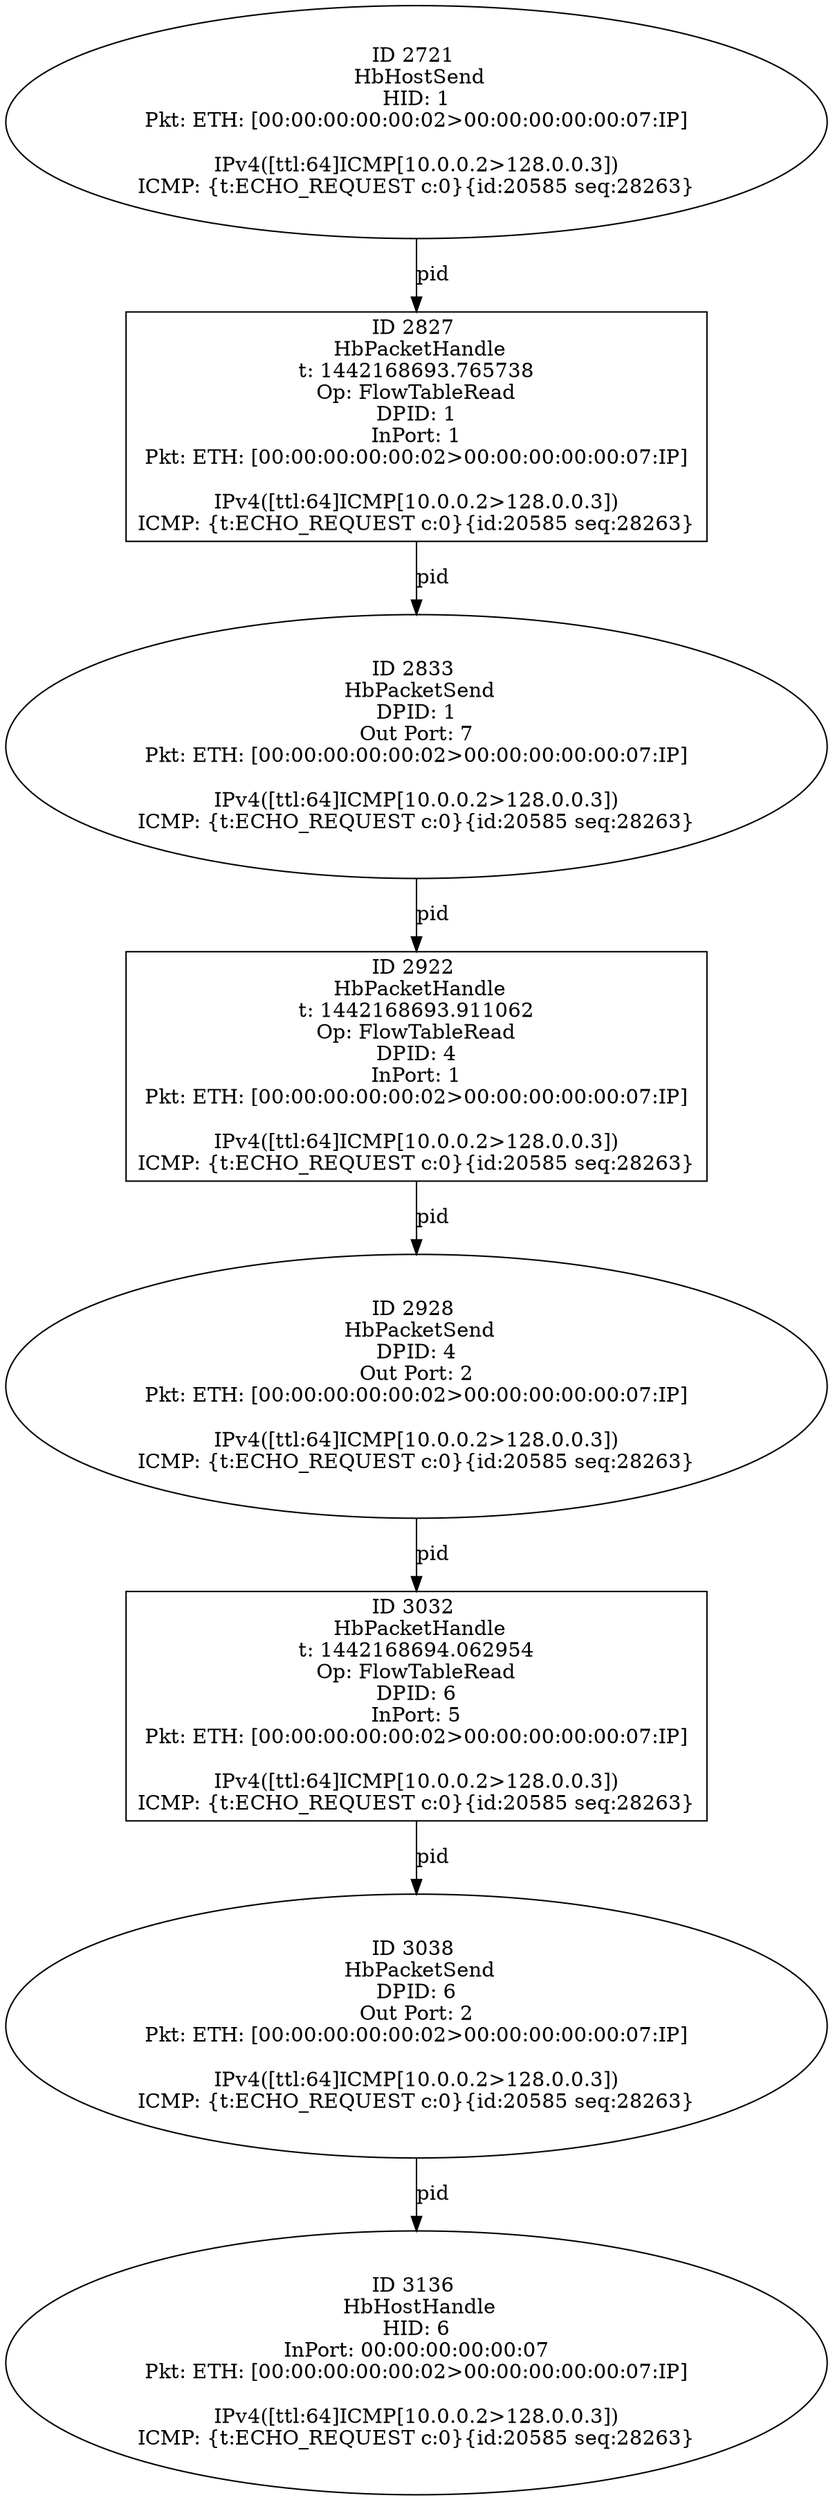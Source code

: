 strict digraph G {
3136 [shape=oval, event=<hb_events.HbHostHandle object at 0x107768cd0>, label="ID 3136 
 HbHostHandle
HID: 6
InPort: 00:00:00:00:00:07
Pkt: ETH: [00:00:00:00:00:02>00:00:00:00:00:07:IP]

IPv4([ttl:64]ICMP[10.0.0.2>128.0.0.3])
ICMP: {t:ECHO_REQUEST c:0}{id:20585 seq:28263}"];
2721 [shape=oval, event=<hb_events.HbHostSend object at 0x107605850>, label="ID 2721 
 HbHostSend
HID: 1
Pkt: ETH: [00:00:00:00:00:02>00:00:00:00:00:07:IP]

IPv4([ttl:64]ICMP[10.0.0.2>128.0.0.3])
ICMP: {t:ECHO_REQUEST c:0}{id:20585 seq:28263}"];
2922 [shape=box, event=<hb_events.HbPacketHandle object at 0x1076b0710>, label="ID 2922 
 HbPacketHandle
t: 1442168693.911062
Op: FlowTableRead
DPID: 4
InPort: 1
Pkt: ETH: [00:00:00:00:00:02>00:00:00:00:00:07:IP]

IPv4([ttl:64]ICMP[10.0.0.2>128.0.0.3])
ICMP: {t:ECHO_REQUEST c:0}{id:20585 seq:28263}"];
2827 [shape=box, event=<hb_events.HbPacketHandle object at 0x10765b610>, label="ID 2827 
 HbPacketHandle
t: 1442168693.765738
Op: FlowTableRead
DPID: 1
InPort: 1
Pkt: ETH: [00:00:00:00:00:02>00:00:00:00:00:07:IP]

IPv4([ttl:64]ICMP[10.0.0.2>128.0.0.3])
ICMP: {t:ECHO_REQUEST c:0}{id:20585 seq:28263}"];
2928 [shape=oval, event=<hb_events.HbPacketSend object at 0x1076b0a90>, label="ID 2928 
 HbPacketSend
DPID: 4
Out Port: 2
Pkt: ETH: [00:00:00:00:00:02>00:00:00:00:00:07:IP]

IPv4([ttl:64]ICMP[10.0.0.2>128.0.0.3])
ICMP: {t:ECHO_REQUEST c:0}{id:20585 seq:28263}"];
2833 [shape=oval, event=<hb_events.HbPacketSend object at 0x10765ba50>, label="ID 2833 
 HbPacketSend
DPID: 1
Out Port: 7
Pkt: ETH: [00:00:00:00:00:02>00:00:00:00:00:07:IP]

IPv4([ttl:64]ICMP[10.0.0.2>128.0.0.3])
ICMP: {t:ECHO_REQUEST c:0}{id:20585 seq:28263}"];
3032 [shape=box, event=<hb_events.HbPacketHandle object at 0x107707790>, label="ID 3032 
 HbPacketHandle
t: 1442168694.062954
Op: FlowTableRead
DPID: 6
InPort: 5
Pkt: ETH: [00:00:00:00:00:02>00:00:00:00:00:07:IP]

IPv4([ttl:64]ICMP[10.0.0.2>128.0.0.3])
ICMP: {t:ECHO_REQUEST c:0}{id:20585 seq:28263}"];
3038 [shape=oval, event=<hb_events.HbPacketSend object at 0x107713f10>, label="ID 3038 
 HbPacketSend
DPID: 6
Out Port: 2
Pkt: ETH: [00:00:00:00:00:02>00:00:00:00:00:07:IP]

IPv4([ttl:64]ICMP[10.0.0.2>128.0.0.3])
ICMP: {t:ECHO_REQUEST c:0}{id:20585 seq:28263}"];
2721 -> 2827  [rel=pid, label=pid];
2922 -> 2928  [rel=pid, label=pid];
2827 -> 2833  [rel=pid, label=pid];
2928 -> 3032  [rel=pid, label=pid];
2833 -> 2922  [rel=pid, label=pid];
3032 -> 3038  [rel=pid, label=pid];
3038 -> 3136  [rel=pid, label=pid];
}
